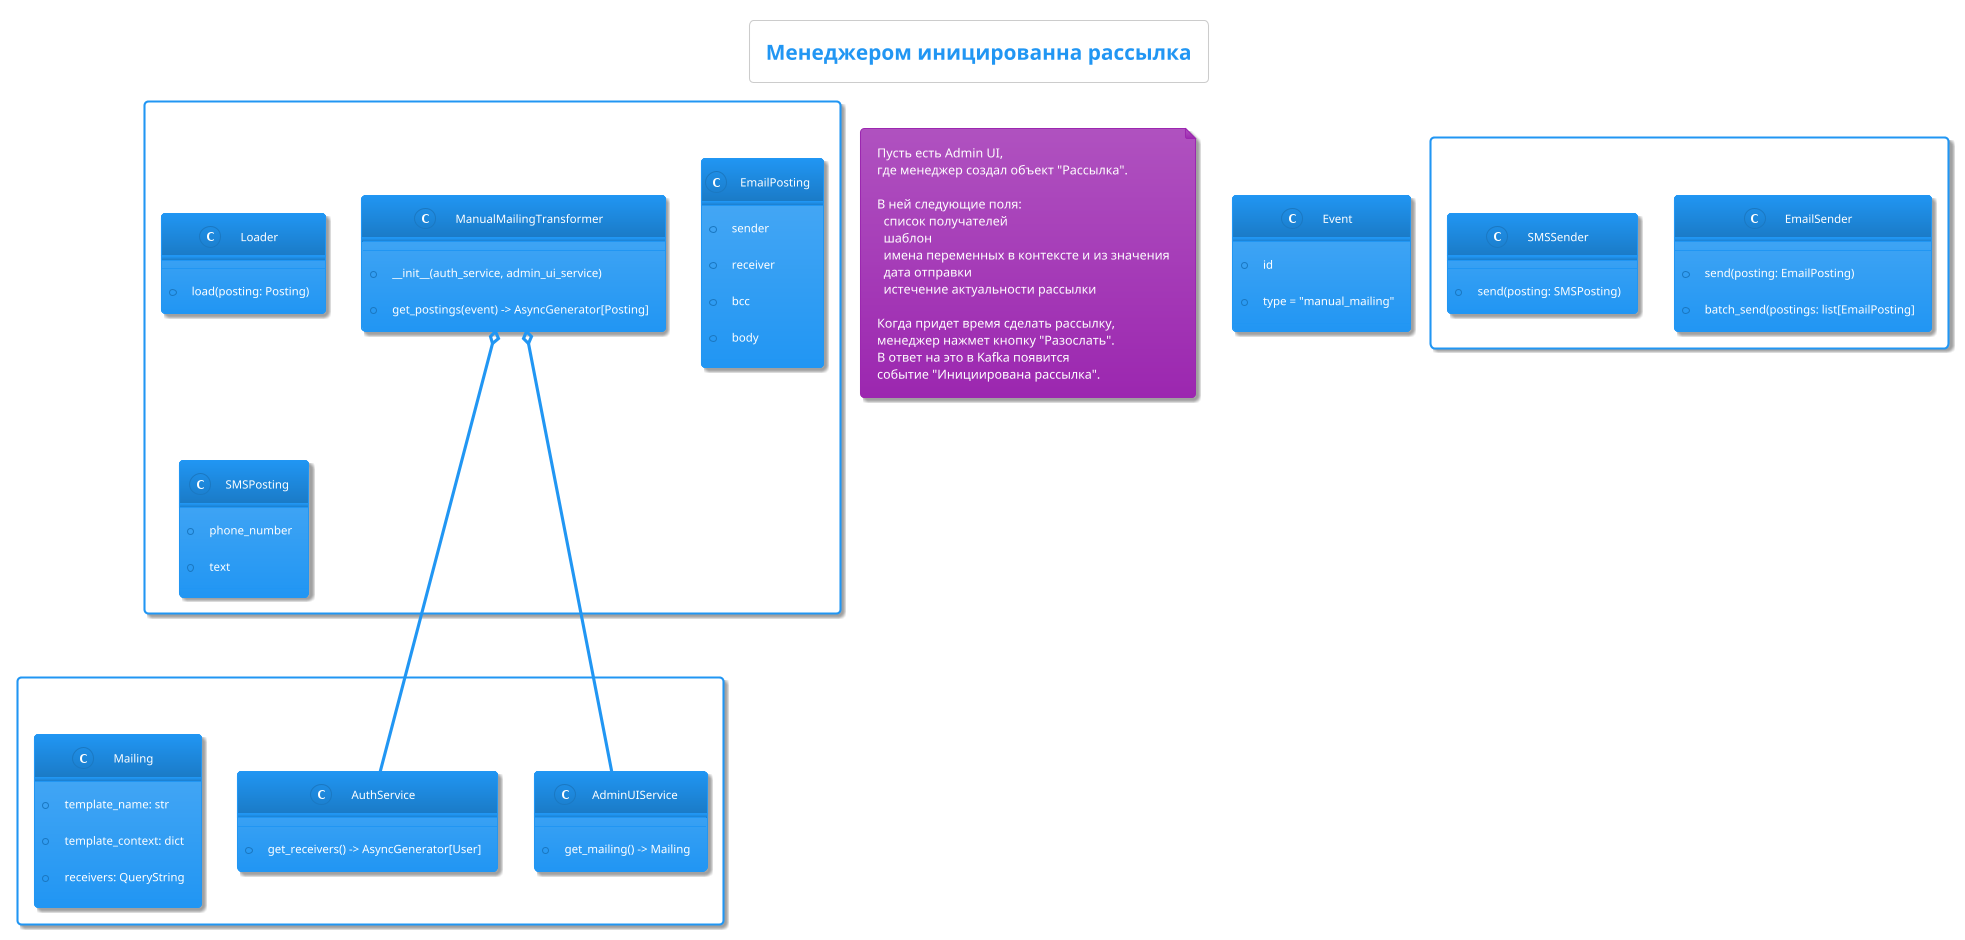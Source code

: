 @startuml to_be
!theme materia
skinparam actorStyle awesome
skinparam packageStyle rectangle
skinparam maxmessagesize 60
skinparam backgroundColor white

title Менеджером иницированна рассылка

note as Note
  Пусть есть Admin UI,
  где менеджер создал объект "Рассылка".

  В ней следующие поля:
    список получателей
    шаблон
    имена переменных в контексте и из значения
    дата отправки
    истечение актуальности рассылки

  Когда придет время сделать рассылку,
  менеджер нажмет кнопку "Разослать".
  В ответ на это в Kafka появится
  событие "Инициирована рассылка".
end note

class Event {
  +id
  +type = "manual_mailing"
}

package ETL {
  class ManualMailingTransformer {
    +__init__(auth_service, admin_ui_service)
    +get_postings(event) -> AsyncGenerator[Posting]
  }
  class Loader {
    +load(posting: Posting)
  }
  class EmailPosting {
    +sender
    +receiver
    +bcc
    +body
  }
  class SMSPosting {
    +phone_number
    +text
  }
}

package Worker {
  class EmailSender {
    +send(posting: EmailPosting)
    +batch_send(postings: list[EmailPosting]
  }
  class SMSSender {
    +send(posting: SMSPosting)
  }
}

package "Service Layer" {
  class AuthService {
    +get_receivers() -> AsyncGenerator[User]
  }
  class AdminUIService {
    +get_mailing() -> Mailing
  }
  class Mailing {
    +template_name: str
    +template_context: dict
    +receivers: QueryString
  }
}
ManualMailingTransformer o--down-- AuthService
ManualMailingTransformer o--down-- AdminUIService

@enduml

